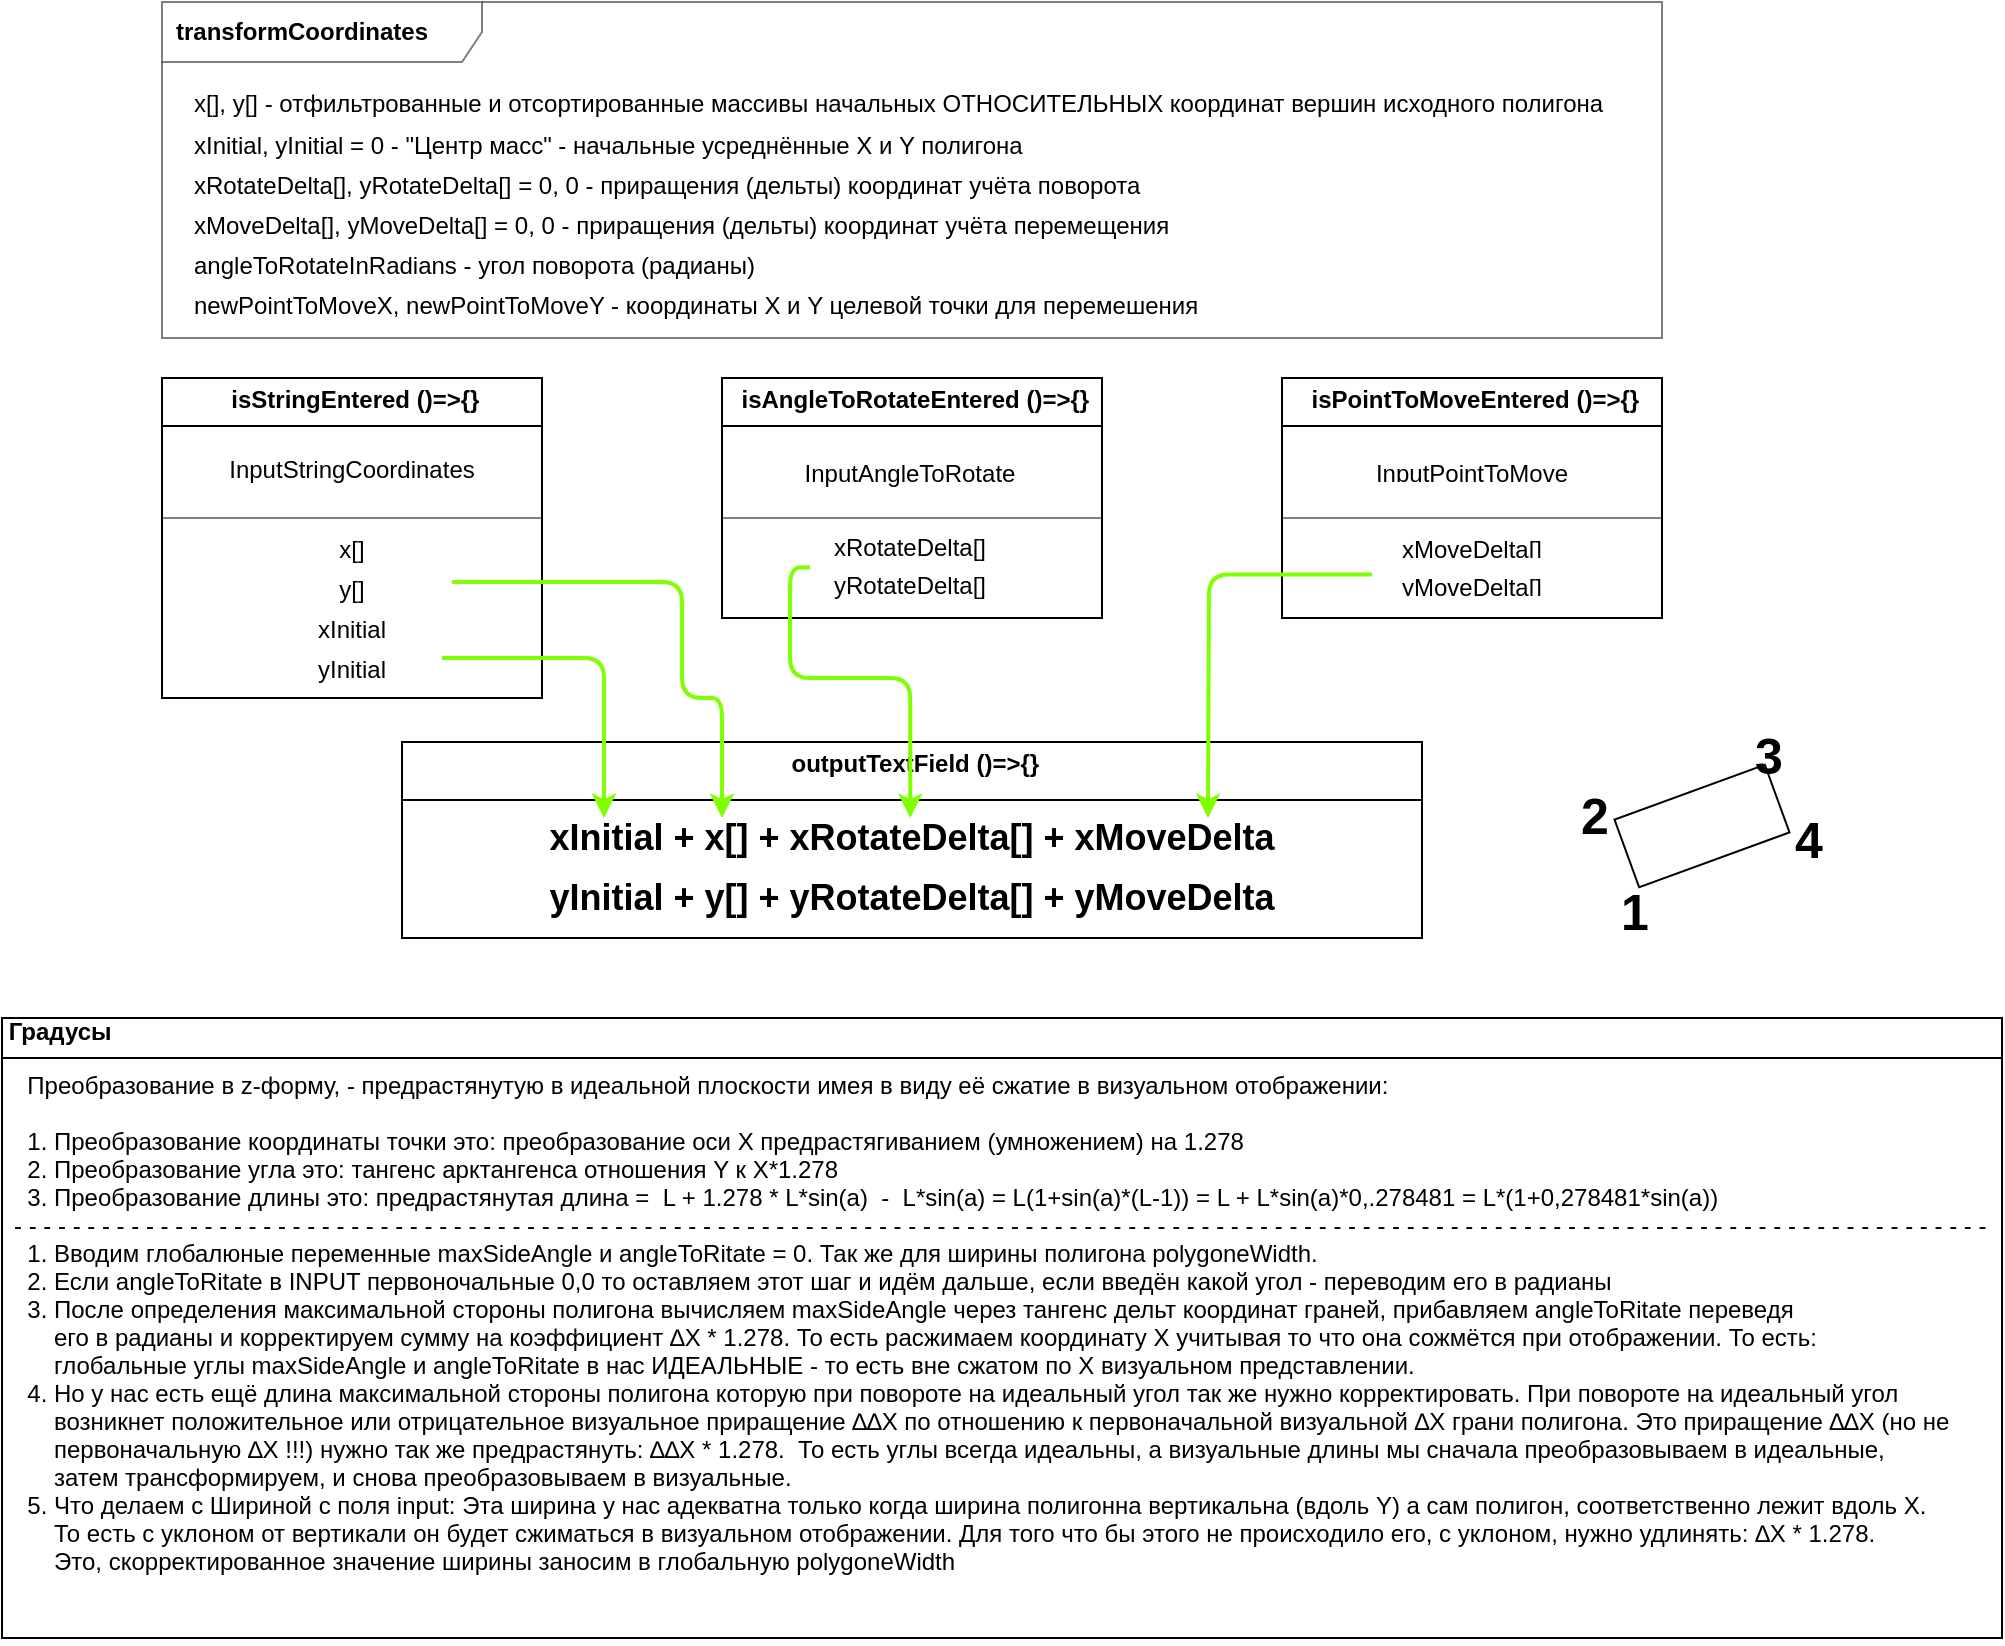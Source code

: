 <mxfile>
    <diagram id="rvdW6TEaZRMjo0KrWeiR" name="Страница 1">
        <mxGraphModel dx="1548" dy="749" grid="1" gridSize="10" guides="1" tooltips="1" connect="1" arrows="1" fold="1" page="0" pageScale="1" pageWidth="827" pageHeight="1169" background="none" math="0" shadow="0">
            <root>
                <mxCell id="0"/>
                <mxCell id="1" parent="0"/>
                <mxCell id="104" value="&lt;b&gt;transformCoordinates&lt;/b&gt;" style="shape=umlFrame;whiteSpace=wrap;html=1;width=160;height=30;boundedLbl=1;verticalAlign=middle;align=left;spacingLeft=5;gradientColor=none;swimlaneFillColor=none;strokeColor=default;shadow=0;opacity=50;rounded=0;" parent="1" vertex="1">
                    <mxGeometry x="40" y="12" width="750" height="168" as="geometry"/>
                </mxCell>
                <mxCell id="122" value="x[], y[] - отфильтрованные и отсортированные массивы начальных ОТНОСИТЕЛЬНЫХ координат вершин исходного полигона" style="text;strokeColor=none;fillColor=none;align=left;verticalAlign=top;spacingLeft=4;spacingRight=4;overflow=hidden;rotatable=0;points=[[0,0.5],[1,0.5]];portConstraint=eastwest;rounded=0;" parent="1" vertex="1">
                    <mxGeometry x="50" y="49" width="720" height="20" as="geometry"/>
                </mxCell>
                <mxCell id="123" value="xMoveDelta[], yMoveDelta[] = 0, 0 - приращения (дельты) координат учёта перемещения" style="text;strokeColor=none;fillColor=none;align=left;verticalAlign=top;spacingLeft=4;spacingRight=4;overflow=hidden;rotatable=0;points=[[0,0.5],[1,0.5]];portConstraint=eastwest;rounded=0;" parent="1" vertex="1">
                    <mxGeometry x="50" y="110" width="720" height="20" as="geometry"/>
                </mxCell>
                <mxCell id="124" value="xRotateDelta[], yRotateDelta[] = 0, 0 - приращения (дельты) координат учёта поворота" style="text;strokeColor=none;fillColor=none;align=left;verticalAlign=top;spacingLeft=4;spacingRight=4;overflow=hidden;rotatable=0;points=[[0,0.5],[1,0.5]];portConstraint=eastwest;rounded=0;" parent="1" vertex="1">
                    <mxGeometry x="50" y="90" width="720" height="20" as="geometry"/>
                </mxCell>
                <mxCell id="125" value="angleToRotateInRadians - угол поворота (радианы)" style="text;strokeColor=none;fillColor=none;align=left;verticalAlign=top;spacingLeft=4;spacingRight=4;overflow=hidden;rotatable=0;points=[[0,0.5],[1,0.5]];portConstraint=eastwest;rounded=0;" parent="1" vertex="1">
                    <mxGeometry x="50" y="130" width="720" height="20" as="geometry"/>
                </mxCell>
                <mxCell id="127" value="newPointToMoveX, newPointToMoveY - координаты X и Y целевой точки для перемешения" style="text;strokeColor=none;fillColor=none;align=left;verticalAlign=top;spacingLeft=4;spacingRight=4;overflow=hidden;rotatable=0;points=[[0,0.5],[1,0.5]];portConstraint=eastwest;rounded=0;" parent="1" vertex="1">
                    <mxGeometry x="50" y="150" width="720" height="20" as="geometry"/>
                </mxCell>
                <mxCell id="128" value="xInitial, yInitial = 0 - &quot;Центр масс&quot; - начальные усреднённые X и Y полигона" style="text;strokeColor=none;fillColor=none;align=left;verticalAlign=top;spacingLeft=4;spacingRight=4;overflow=hidden;rotatable=0;points=[[0,0.5],[1,0.5]];portConstraint=eastwest;rounded=0;" parent="1" vertex="1">
                    <mxGeometry x="50" y="70" width="720" height="20" as="geometry"/>
                </mxCell>
                <mxCell id="155" value="" style="group;rounded=0;" parent="1" vertex="1" connectable="0">
                    <mxGeometry x="40" y="200" width="190" height="160" as="geometry"/>
                </mxCell>
                <mxCell id="111" value="&lt;p style=&quot;margin: 0px ; margin-top: 4px ; text-align: center&quot;&gt;&lt;b&gt;&amp;nbsp;isStringEntered ()=&amp;gt;{}&lt;/b&gt;&lt;/p&gt;" style="verticalAlign=top;align=left;overflow=fill;fontSize=12;fontFamily=Helvetica;html=1;rounded=0;" parent="155" vertex="1">
                    <mxGeometry width="190" height="160" as="geometry"/>
                </mxCell>
                <mxCell id="112" value="" style="line;strokeWidth=1;fillColor=none;align=left;verticalAlign=middle;spacingTop=-1;spacingLeft=3;spacingRight=3;rotatable=0;labelPosition=right;points=[];portConstraint=eastwest;rounded=0;" parent="155" vertex="1">
                    <mxGeometry y="14" width="190" height="20" as="geometry"/>
                </mxCell>
                <mxCell id="119" value="InputStringCoordinates" style="text;strokeColor=none;fillColor=none;align=center;verticalAlign=top;spacingLeft=4;spacingRight=4;overflow=hidden;rotatable=0;points=[[0,0.5],[1,0.5]];portConstraint=eastwest;rounded=0;" parent="155" vertex="1">
                    <mxGeometry x="10" y="32" width="170" height="20" as="geometry"/>
                </mxCell>
                <mxCell id="129" value="" style="line;strokeWidth=1;fillColor=none;align=left;verticalAlign=middle;spacingTop=-1;spacingLeft=3;spacingRight=3;rotatable=0;labelPosition=right;points=[];portConstraint=eastwest;shadow=0;opacity=50;rounded=0;" parent="155" vertex="1">
                    <mxGeometry y="60" width="190" height="20" as="geometry"/>
                </mxCell>
                <mxCell id="130" value="x[]" style="text;strokeColor=none;fillColor=none;align=center;verticalAlign=top;spacingLeft=4;spacingRight=4;overflow=hidden;rotatable=0;points=[[0,0.5],[1,0.5]];portConstraint=eastwest;rounded=0;" parent="155" vertex="1">
                    <mxGeometry x="45" y="72" width="100" height="20" as="geometry"/>
                </mxCell>
                <mxCell id="131" value="y[]" style="text;strokeColor=none;fillColor=none;align=center;verticalAlign=top;spacingLeft=4;spacingRight=4;overflow=hidden;rotatable=0;points=[[0,0.5],[1,0.5]];portConstraint=eastwest;rounded=0;" parent="155" vertex="1">
                    <mxGeometry x="45" y="92" width="100" height="20" as="geometry"/>
                </mxCell>
                <mxCell id="153" value="xInitial" style="text;strokeColor=none;fillColor=none;align=center;verticalAlign=top;spacingLeft=4;spacingRight=4;overflow=hidden;rotatable=0;points=[[0,0.5],[1,0.5]];portConstraint=eastwest;rounded=0;" parent="155" vertex="1">
                    <mxGeometry x="45" y="112" width="100" height="20" as="geometry"/>
                </mxCell>
                <mxCell id="154" value="yInitial" style="text;strokeColor=none;fillColor=none;align=center;verticalAlign=top;spacingLeft=4;spacingRight=4;overflow=hidden;rotatable=0;points=[[0,0.5],[1,0.5]];portConstraint=eastwest;rounded=0;" parent="155" vertex="1">
                    <mxGeometry x="45" y="132" width="100" height="20" as="geometry"/>
                </mxCell>
                <mxCell id="156" value="" style="group;rounded=0;" parent="1" vertex="1" connectable="0">
                    <mxGeometry x="600" y="200" width="190" height="120" as="geometry"/>
                </mxCell>
                <mxCell id="134" value="&lt;p style=&quot;margin: 0px ; margin-top: 4px ; text-align: center&quot;&gt;&lt;b&gt;&amp;nbsp;isPointToMoveEntered ()=&amp;gt;{}&lt;/b&gt;&lt;/p&gt;" style="verticalAlign=top;align=left;overflow=fill;fontSize=12;fontFamily=Helvetica;html=1;rounded=0;" parent="156" vertex="1">
                    <mxGeometry width="190" height="120.0" as="geometry"/>
                </mxCell>
                <mxCell id="135" value="" style="line;strokeWidth=1;fillColor=none;align=left;verticalAlign=middle;spacingTop=-1;spacingLeft=3;spacingRight=3;rotatable=0;labelPosition=right;points=[];portConstraint=eastwest;rounded=0;" parent="156" vertex="1">
                    <mxGeometry y="16.882" width="190" height="14.118" as="geometry"/>
                </mxCell>
                <mxCell id="140" value="" style="line;strokeWidth=1;fillColor=none;align=left;verticalAlign=middle;spacingTop=-1;spacingLeft=3;spacingRight=3;rotatable=0;labelPosition=right;points=[];portConstraint=eastwest;shadow=0;opacity=50;rounded=0;" parent="156" vertex="1">
                    <mxGeometry y="63.003" width="190" height="14.118" as="geometry"/>
                </mxCell>
                <mxCell id="141" value="xMoveDelta[]" style="text;strokeColor=none;fillColor=none;align=center;verticalAlign=top;spacingLeft=4;spacingRight=4;overflow=hidden;rotatable=0;points=[[0,0.5],[1,0.5]];portConstraint=eastwest;rounded=0;" parent="156" vertex="1">
                    <mxGeometry x="45" y="72.116" width="100" height="14.118" as="geometry"/>
                </mxCell>
                <mxCell id="142" value="yMoveDelta[]" style="text;strokeColor=none;fillColor=none;align=center;verticalAlign=top;spacingLeft=4;spacingRight=4;overflow=hidden;rotatable=0;points=[[0,0.5],[1,0.5]];portConstraint=eastwest;rounded=0;" parent="156" vertex="1">
                    <mxGeometry x="45" y="91.234" width="100" height="14.118" as="geometry"/>
                </mxCell>
                <mxCell id="186" value="InputPointToMove" style="text;strokeColor=none;fillColor=none;align=center;verticalAlign=top;spacingLeft=4;spacingRight=4;overflow=hidden;rotatable=0;points=[[0,0.5],[1,0.5]];portConstraint=eastwest;rounded=0;" parent="156" vertex="1">
                    <mxGeometry x="20" y="34" width="150" height="14.118" as="geometry"/>
                </mxCell>
                <mxCell id="157" value="" style="group;rounded=0;" parent="1" vertex="1" connectable="0">
                    <mxGeometry x="320" y="200" width="250" height="170" as="geometry"/>
                </mxCell>
                <mxCell id="144" value="&lt;p style=&quot;margin: 0px ; margin-top: 4px ; text-align: center&quot;&gt;&lt;b&gt;&amp;nbsp;isAngleToRotateEntered ()=&amp;gt;{}&lt;/b&gt;&lt;/p&gt;" style="verticalAlign=top;align=left;overflow=fill;fontSize=12;fontFamily=Helvetica;html=1;rounded=0;" parent="157" vertex="1">
                    <mxGeometry width="190" height="120" as="geometry"/>
                </mxCell>
                <mxCell id="145" value="" style="line;strokeWidth=1;fillColor=none;align=left;verticalAlign=middle;spacingTop=-1;spacingLeft=3;spacingRight=3;rotatable=0;labelPosition=right;points=[];portConstraint=eastwest;rounded=0;" parent="157" vertex="1">
                    <mxGeometry y="14" width="190" height="20" as="geometry"/>
                </mxCell>
                <mxCell id="146" value="InputAngleToRotate" style="text;strokeColor=none;fillColor=none;align=center;verticalAlign=top;spacingLeft=4;spacingRight=4;overflow=hidden;rotatable=0;points=[[0,0.5],[1,0.5]];portConstraint=eastwest;rounded=0;" parent="157" vertex="1">
                    <mxGeometry x="19" y="34" width="150" height="20" as="geometry"/>
                </mxCell>
                <mxCell id="150" value="" style="line;strokeWidth=1;fillColor=none;align=left;verticalAlign=middle;spacingTop=-1;spacingLeft=3;spacingRight=3;rotatable=0;labelPosition=right;points=[];portConstraint=eastwest;shadow=0;opacity=50;rounded=0;" parent="157" vertex="1">
                    <mxGeometry y="60" width="190" height="20" as="geometry"/>
                </mxCell>
                <mxCell id="151" value="xRotateDelta[]" style="text;strokeColor=none;fillColor=none;align=center;verticalAlign=top;spacingLeft=4;spacingRight=4;overflow=hidden;rotatable=0;points=[[0,0.5],[1,0.5]];portConstraint=eastwest;rounded=0;" parent="157" vertex="1">
                    <mxGeometry x="44" y="71" width="100" height="20" as="geometry"/>
                </mxCell>
                <mxCell id="152" value="yRotateDelta[]" style="text;strokeColor=none;fillColor=none;align=center;verticalAlign=top;spacingLeft=4;spacingRight=4;overflow=hidden;rotatable=0;points=[[0,0.5],[1,0.5]];portConstraint=eastwest;rounded=0;" parent="157" vertex="1">
                    <mxGeometry x="44" y="90" width="100" height="20" as="geometry"/>
                </mxCell>
                <mxCell id="160" value="&lt;p style=&quot;margin: 0px ; margin-top: 4px ; text-align: center&quot;&gt;&lt;b&gt;&amp;nbsp;&lt;/b&gt;&lt;b&gt;outputTextField&lt;/b&gt;&lt;b&gt;&amp;nbsp;()=&amp;gt;{}&lt;/b&gt;&lt;/p&gt;" style="verticalAlign=top;align=left;overflow=fill;fontSize=12;fontFamily=Helvetica;html=1;rounded=0;" parent="1" vertex="1">
                    <mxGeometry x="160" y="382" width="510" height="98" as="geometry"/>
                </mxCell>
                <mxCell id="161" value="" style="line;strokeWidth=1;fillColor=none;align=left;verticalAlign=middle;spacingTop=-1;spacingLeft=3;spacingRight=3;rotatable=0;labelPosition=right;points=[];portConstraint=eastwest;rounded=0;" parent="1" vertex="1">
                    <mxGeometry x="160" y="401" width="510" height="20" as="geometry"/>
                </mxCell>
                <mxCell id="167" value="xInitial + x[] + xRotateDelta[] + xMoveDelta" style="text;strokeColor=none;fillColor=none;align=center;verticalAlign=top;spacingLeft=4;spacingRight=4;overflow=hidden;rotatable=0;points=[[0,0.5],[1,0.5]];portConstraint=eastwest;fontSize=18;fontStyle=1;rounded=0;" parent="1" vertex="1">
                    <mxGeometry x="200" y="412" width="430" height="30" as="geometry"/>
                </mxCell>
                <mxCell id="169" value="yInitial + y[] + yRotateDelta[] + yMoveDelta" style="text;strokeColor=none;fillColor=none;align=center;verticalAlign=top;spacingLeft=4;spacingRight=4;overflow=hidden;rotatable=0;points=[[0,0.5],[1,0.5]];portConstraint=eastwest;fontSize=18;fontStyle=1;rounded=0;" parent="1" vertex="1">
                    <mxGeometry x="200" y="442" width="430" height="30" as="geometry"/>
                </mxCell>
                <mxCell id="177" style="edgeStyle=orthogonalEdgeStyle;html=1;fontSize=18;strokeColor=#80FF00;strokeWidth=2;rounded=1;shadow=0;sketch=0;arcSize=20;" parent="1" source="131" edge="1">
                    <mxGeometry relative="1" as="geometry">
                        <Array as="points">
                            <mxPoint x="300" y="302"/>
                            <mxPoint x="300" y="360"/>
                            <mxPoint x="320" y="360"/>
                        </Array>
                        <mxPoint x="320" y="420" as="targetPoint"/>
                    </mxGeometry>
                </mxCell>
                <mxCell id="178" style="edgeStyle=orthogonalEdgeStyle;html=1;fontSize=18;strokeColor=#80FF00;strokeWidth=2;rounded=1;shadow=0;sketch=0;arcSize=20;" parent="1" edge="1">
                    <mxGeometry relative="1" as="geometry">
                        <Array as="points">
                            <mxPoint x="180" y="340"/>
                            <mxPoint x="261" y="340"/>
                            <mxPoint x="261" y="521"/>
                        </Array>
                        <mxPoint x="180" y="340" as="sourcePoint"/>
                        <mxPoint x="261" y="420" as="targetPoint"/>
                    </mxGeometry>
                </mxCell>
                <mxCell id="179" style="edgeStyle=orthogonalEdgeStyle;html=1;exitX=0.001;exitY=0.234;exitDx=0;exitDy=0;fontSize=18;exitPerimeter=0;strokeColor=#80FF00;strokeWidth=2;rounded=1;shadow=0;sketch=0;arcSize=20;entryX=0.498;entryY=0.267;entryDx=0;entryDy=0;entryPerimeter=0;" parent="1" source="152" target="167" edge="1">
                    <mxGeometry relative="1" as="geometry">
                        <mxPoint x="414" y="420" as="targetPoint"/>
                        <Array as="points">
                            <mxPoint x="354" y="295"/>
                            <mxPoint x="354" y="350"/>
                            <mxPoint x="414" y="350"/>
                        </Array>
                    </mxGeometry>
                </mxCell>
                <mxCell id="180" style="edgeStyle=orthogonalEdgeStyle;html=1;exitX=0;exitY=0.5;exitDx=0;exitDy=0;fontSize=18;strokeColor=#80FF00;strokeWidth=2;rounded=1;shadow=0;sketch=0;arcSize=20;" parent="1" source="142" edge="1">
                    <mxGeometry relative="1" as="geometry">
                        <mxPoint x="563" y="420" as="targetPoint"/>
                    </mxGeometry>
                </mxCell>
                <mxCell id="188" value="" style="group" parent="1" vertex="1" connectable="0">
                    <mxGeometry x="750" y="382" width="120" height="90" as="geometry"/>
                </mxCell>
                <mxCell id="181" value="" style="rounded=0;whiteSpace=wrap;html=1;rotation=-20;" parent="188" vertex="1">
                    <mxGeometry x="20" y="24" width="80" height="36" as="geometry"/>
                </mxCell>
                <mxCell id="182" value="1" style="text;html=1;strokeColor=none;fillColor=none;align=center;verticalAlign=middle;whiteSpace=wrap;rounded=0;fontSize=25;fontStyle=1;" parent="188" vertex="1">
                    <mxGeometry x="20" y="78" width="13.333" height="12" as="geometry"/>
                </mxCell>
                <mxCell id="183" value="2" style="text;html=1;strokeColor=none;fillColor=none;align=center;verticalAlign=middle;whiteSpace=wrap;rounded=0;fontSize=25;fontStyle=1;" parent="188" vertex="1">
                    <mxGeometry y="30" width="13.333" height="12" as="geometry"/>
                </mxCell>
                <mxCell id="184" value="3" style="text;html=1;strokeColor=none;fillColor=none;align=center;verticalAlign=middle;whiteSpace=wrap;rounded=0;fontSize=25;fontStyle=1;" parent="188" vertex="1">
                    <mxGeometry x="86.667" width="13.333" height="12" as="geometry"/>
                </mxCell>
                <mxCell id="185" value="4" style="text;html=1;strokeColor=none;fillColor=none;align=center;verticalAlign=middle;whiteSpace=wrap;rounded=0;fontSize=25;fontStyle=1;" parent="188" vertex="1">
                    <mxGeometry x="106.667" y="42" width="13.333" height="12" as="geometry"/>
                </mxCell>
                <mxCell id="189" value="&lt;b&gt;&amp;nbsp;Градусы&lt;span style=&quot;white-space: pre&quot;&gt;&#9;&lt;/span&gt;&lt;span style=&quot;white-space: pre&quot;&gt;&#9;&lt;/span&gt;&lt;span style=&quot;white-space: pre&quot;&gt;&#9;&lt;/span&gt;&lt;/b&gt;" style="verticalAlign=top;align=left;overflow=fill;fontSize=12;fontFamily=Helvetica;html=1;rounded=0;" parent="1" vertex="1">
                    <mxGeometry x="-40" y="520" width="1000" height="310" as="geometry"/>
                </mxCell>
                <mxCell id="190" value="" style="line;strokeWidth=1;fillColor=none;align=left;verticalAlign=middle;spacingTop=-1;spacingLeft=3;spacingRight=3;rotatable=0;labelPosition=right;points=[];portConstraint=eastwest;rounded=0;" parent="1" vertex="1">
                    <mxGeometry x="-40" y="530" width="1000" height="20" as="geometry"/>
                </mxCell>
                <mxCell id="191" value="  Преобразование в z-форму, - предрастянутую в идеальной плоскости имея в виду её сжатие в визуальном отображении:&#10;&#10;  1. Преобразование координаты точки это: преобразование оси X предрастягиванием (умножением) на 1.278&#10;  2. Преобразование угла это: тангенс арктангенса отношения Y к X*1.278 &#10;  3. Преобразование длины это: предрастянутая длина =  L + 1.278 * L*sin(a)  -  L*sin(a) = L(1+sin(a)*(L-1)) = L + L*sin(a)*0,.278481 = L*(1+0,278481*sin(a))&#10;- - - - - - - - - - - - - - - - - - - - - - - - - - - - - - - - - - - - - - - - - - - - - - - - - - - - - - - - - - - - - - - - - - - - - - - - - - - - - - - - - - - - - - - - - - - - - - - - - - - - - - - - - - - - - - - - - - - - - - - - - - - - - - - - - - - - - - - &#10;  1. Вводим глобалюные переменные maxSideAngle и angleToRitate = 0. Так же для ширины полигона polygoneWidth.&#10;  2. Если angleToRitate в INPUT первоночальные 0,0 то оставляем этот шаг и идём дальше, если введён какой угол - переводим его в радианы&#10;  3. После определения максимальной стороны полигона вычисляем maxSideAngle через тангенс дельт координат граней, прибавляем angleToRitate переведя &#10;      его в радианы и корректируем сумму на коэффициент ∆X * 1.278. То есть расжимаем координату X учитывая то что она сожмётся при отображении. То есть:&#10;      глобальные углы maxSideAngle и angleToRitate в нас ИДЕАЛЬНЫЕ - то есть вне сжатом по Х визуальном представлении.&#10;  4. Но у нас есть ещё длина максимальной стороны полигона которую при повороте на идеальный угол так же нужно корректировать. При повороте на идеальный угол&#10;      возникнет положительное или отрицательное визуальное приращение ∆∆X по отношению к первоначальной визуальной ∆X грани полигона. Это приращение ∆∆X (но не &#10;      первоначальную ∆X !!!) нужно так же предрастянуть: ∆∆X * 1.278.  То есть углы всегда идеальны, а визуальные длины мы сначала преобразовываем в идеальные, &#10;      затем трансформируем, и снова преобразовываем в визуальные.&#10;  5. Что делаем с Шириной с поля input: Эта ширина у нас адекватна только когда ширина полигонна вертикальна (вдоль Y) а сам полигон, соответственно лежит вдоль X. &#10;      То есть с уклоном от вертикали он будет сжиматься в визуальном отображении. Для того что бы этого не происходило его, с уклоном, нужно удлинять: ∆X * 1.278. &#10;      Это, скорректированное значение ширины заносим в глобальную polygoneWidth&#10; &#10;" style="text;strokeColor=none;fillColor=none;align=left;verticalAlign=top;spacingLeft=4;spacingRight=4;overflow=hidden;points=[[0,0.5],[1,0.5]];portConstraint=eastwest;rotatable=0;fontSize=12;horizontal=1;" parent="1" vertex="1">
                    <mxGeometry x="-40" y="540" width="1000" height="290" as="geometry"/>
                </mxCell>
            </root>
        </mxGraphModel>
    </diagram>
</mxfile>